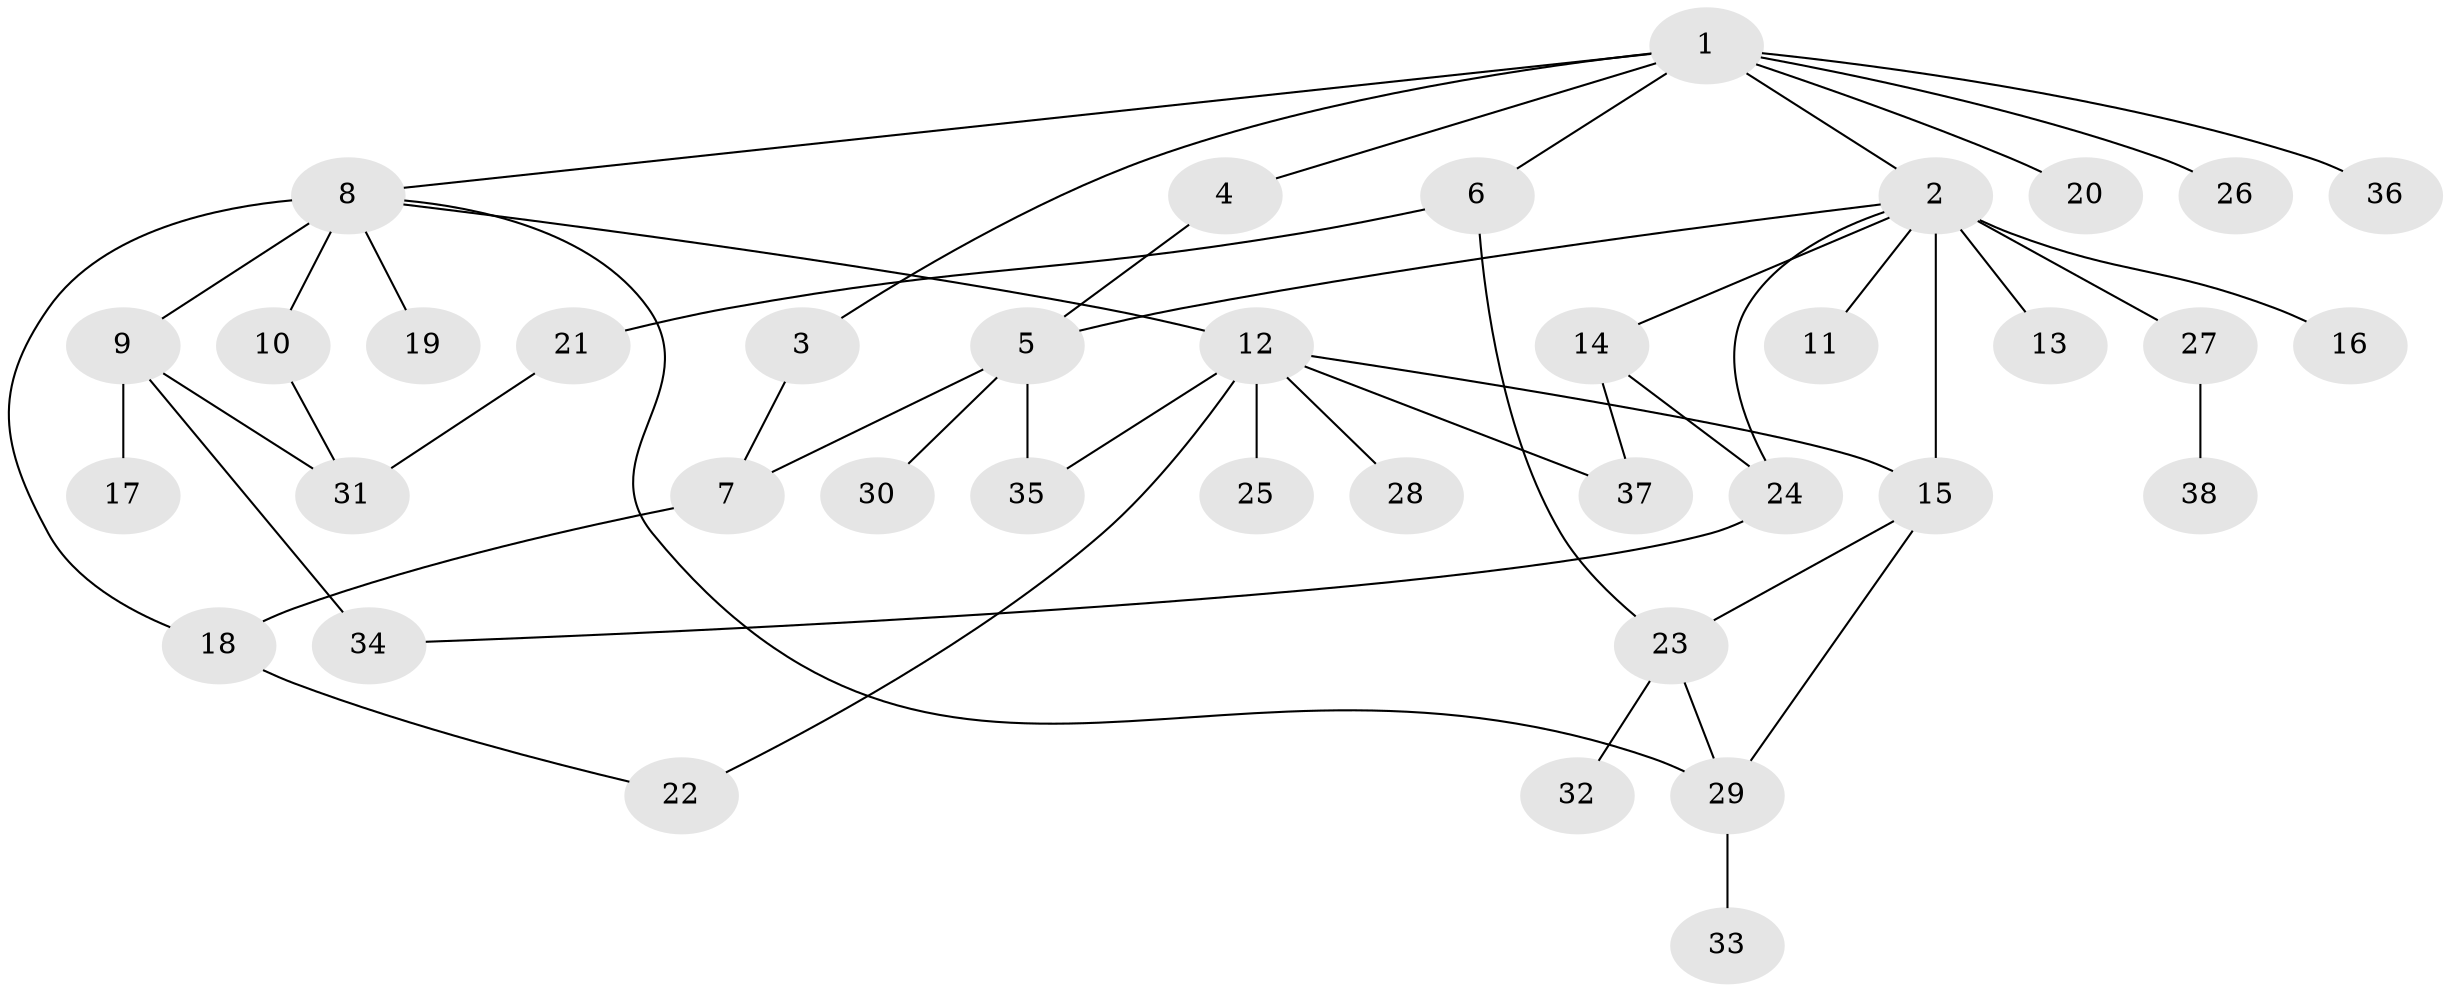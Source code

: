 // original degree distribution, {9: 0.02631578947368421, 18: 0.013157894736842105, 2: 0.2894736842105263, 6: 0.039473684210526314, 4: 0.06578947368421052, 1: 0.5, 8: 0.013157894736842105, 3: 0.039473684210526314, 5: 0.013157894736842105}
// Generated by graph-tools (version 1.1) at 2025/35/03/09/25 02:35:45]
// undirected, 38 vertices, 51 edges
graph export_dot {
graph [start="1"]
  node [color=gray90,style=filled];
  1;
  2;
  3;
  4;
  5;
  6;
  7;
  8;
  9;
  10;
  11;
  12;
  13;
  14;
  15;
  16;
  17;
  18;
  19;
  20;
  21;
  22;
  23;
  24;
  25;
  26;
  27;
  28;
  29;
  30;
  31;
  32;
  33;
  34;
  35;
  36;
  37;
  38;
  1 -- 2 [weight=1.0];
  1 -- 3 [weight=1.0];
  1 -- 4 [weight=1.0];
  1 -- 6 [weight=1.0];
  1 -- 8 [weight=1.0];
  1 -- 20 [weight=1.0];
  1 -- 26 [weight=1.0];
  1 -- 36 [weight=1.0];
  2 -- 5 [weight=1.0];
  2 -- 11 [weight=1.0];
  2 -- 13 [weight=1.0];
  2 -- 14 [weight=1.0];
  2 -- 15 [weight=9.0];
  2 -- 16 [weight=1.0];
  2 -- 24 [weight=1.0];
  2 -- 27 [weight=1.0];
  3 -- 7 [weight=3.0];
  4 -- 5 [weight=1.0];
  5 -- 7 [weight=1.0];
  5 -- 30 [weight=1.0];
  5 -- 35 [weight=1.0];
  6 -- 21 [weight=1.0];
  6 -- 23 [weight=1.0];
  7 -- 18 [weight=1.0];
  8 -- 9 [weight=1.0];
  8 -- 10 [weight=2.0];
  8 -- 12 [weight=1.0];
  8 -- 18 [weight=1.0];
  8 -- 19 [weight=1.0];
  8 -- 29 [weight=1.0];
  9 -- 17 [weight=1.0];
  9 -- 31 [weight=1.0];
  9 -- 34 [weight=2.0];
  10 -- 31 [weight=1.0];
  12 -- 15 [weight=1.0];
  12 -- 22 [weight=1.0];
  12 -- 25 [weight=1.0];
  12 -- 28 [weight=1.0];
  12 -- 35 [weight=1.0];
  12 -- 37 [weight=1.0];
  14 -- 24 [weight=1.0];
  14 -- 37 [weight=1.0];
  15 -- 23 [weight=1.0];
  15 -- 29 [weight=1.0];
  18 -- 22 [weight=1.0];
  21 -- 31 [weight=1.0];
  23 -- 29 [weight=1.0];
  23 -- 32 [weight=1.0];
  24 -- 34 [weight=1.0];
  27 -- 38 [weight=1.0];
  29 -- 33 [weight=1.0];
}
